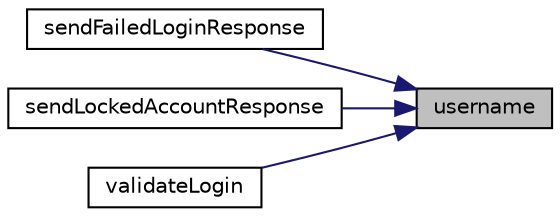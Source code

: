 digraph "username"
{
 // LATEX_PDF_SIZE
  bgcolor="transparent";
  edge [fontname="Helvetica",fontsize="10",labelfontname="Helvetica",labelfontsize="10"];
  node [fontname="Helvetica",fontsize="10",shape=record];
  rankdir="RL";
  Node1 [label="username",height=0.2,width=0.4,color="black", fillcolor="grey75", style="filled", fontcolor="black",tooltip="Obtiene el campo usado como nombre de usuario para el acceso a la aplicación, usado por el controlado..."];
  Node1 -> Node2 [dir="back",color="midnightblue",fontsize="10",style="solid",fontname="Helvetica"];
  Node2 [label="sendFailedLoginResponse",height=0.2,width=0.4,color="black",URL="$de/d5f/classApp_1_1Http_1_1Controllers_1_1Auth_1_1LoginController.html#a926ec095edbc2f3e70493cd14198192b",tooltip="Obtiene la instancia de peticiones de acceso fallidas."];
  Node1 -> Node3 [dir="back",color="midnightblue",fontsize="10",style="solid",fontname="Helvetica"];
  Node3 [label="sendLockedAccountResponse",height=0.2,width=0.4,color="black",URL="$de/d5f/classApp_1_1Http_1_1Controllers_1_1Auth_1_1LoginController.html#a5a8ed6520ebd7ecd55d21cc531f4db36",tooltip="Obtiene la instancia de la petición del usuario bloqueado."];
  Node1 -> Node4 [dir="back",color="midnightblue",fontsize="10",style="solid",fontname="Helvetica"];
  Node4 [label="validateLogin",height=0.2,width=0.4,color="black",URL="$de/d5f/classApp_1_1Http_1_1Controllers_1_1Auth_1_1LoginController.html#ae32415576e8245b435be09d06e561c4c",tooltip="Valida la petición de acceso del usuario."];
}
